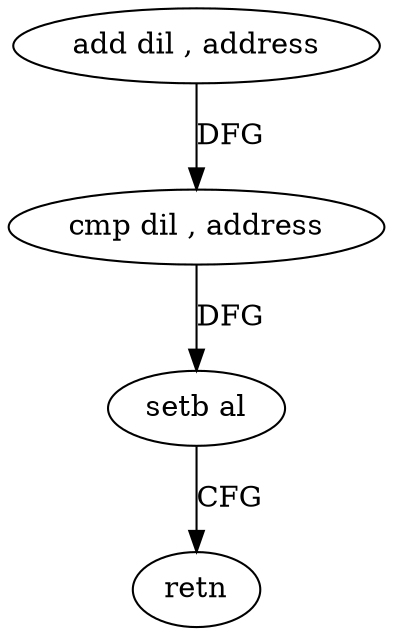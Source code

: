 digraph "func" {
"78192" [label = "add dil , address" ]
"78196" [label = "cmp dil , address" ]
"78200" [label = "setb al" ]
"78203" [label = "retn" ]
"78192" -> "78196" [ label = "DFG" ]
"78196" -> "78200" [ label = "DFG" ]
"78200" -> "78203" [ label = "CFG" ]
}
